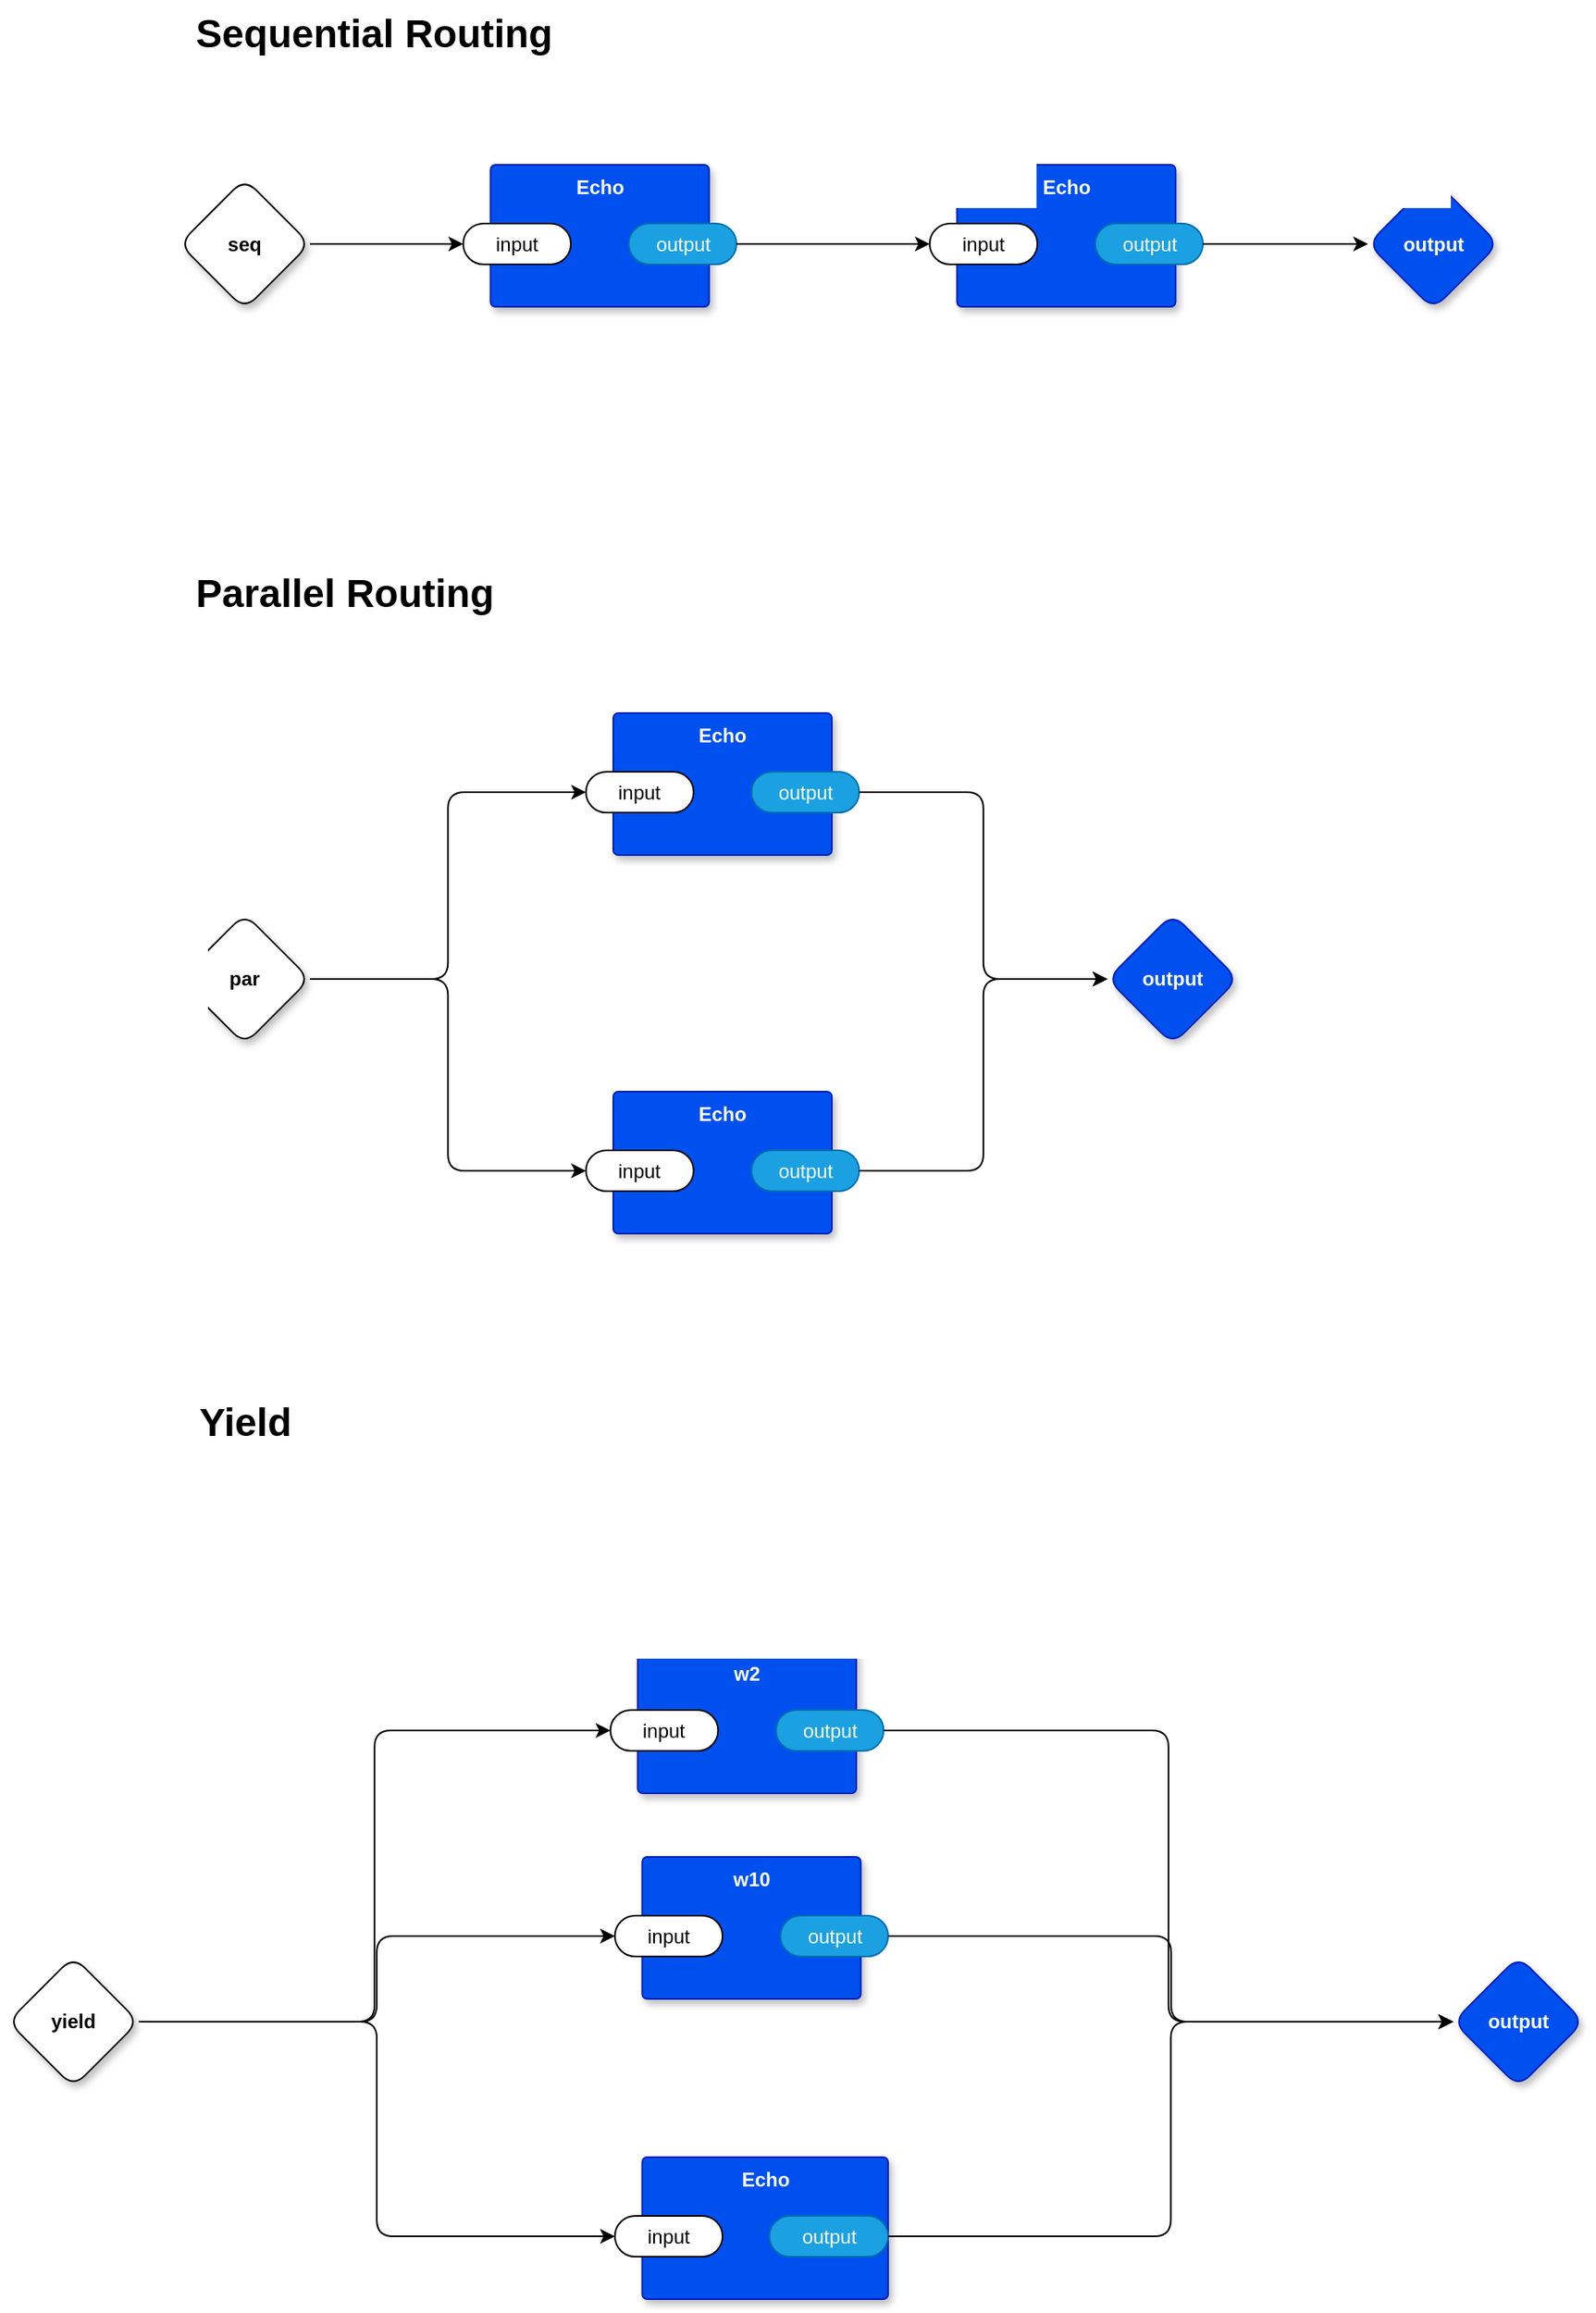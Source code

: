 <mxfile compressed="false" version="14.6.13" type="device" pages="4">
  <diagram id="_YE9P0kvLp4320aIOvvw" name="main">
    <mxGraphModel dx="1414" dy="752" grid="0" gridSize="10" guides="1" tooltips="1" connect="1" arrows="1" fold="1" page="0" pageScale="1" pageWidth="1100" pageHeight="850" math="0" shadow="0">
      <root>
        <mxCell id="0" />
        <mxCell id="1" parent="0" />
        <mxCell id="atA7YJeEPZ3VW8DA5kk3-10" style="edgeStyle=orthogonalEdgeStyle;rounded=1;orthogonalLoop=1;jettySize=auto;html=1;exitX=1;exitY=0.5;exitDx=0;exitDy=0;exitPerimeter=0;entryX=0;entryY=0.5;entryDx=0;entryDy=0;entryPerimeter=0;" parent="1" source="atA7YJeEPZ3VW8DA5kk3-1" target="atA7YJeEPZ3VW8DA5kk3-4" edge="1">
          <mxGeometry relative="1" as="geometry" />
        </mxCell>
        <mxCell id="atA7YJeEPZ3VW8DA5kk3-12" style="edgeStyle=orthogonalEdgeStyle;rounded=1;orthogonalLoop=1;jettySize=auto;html=1;exitX=1;exitY=0.5;exitDx=0;exitDy=0;exitPerimeter=0;entryX=0;entryY=0.5;entryDx=0;entryDy=0;entryPerimeter=0;" parent="1" source="atA7YJeEPZ3VW8DA5kk3-1" target="atA7YJeEPZ3VW8DA5kk3-7" edge="1">
          <mxGeometry relative="1" as="geometry" />
        </mxCell>
        <mxCell id="atA7YJeEPZ3VW8DA5kk3-1" value="par" style="rhombus;whiteSpace=wrap;html=1;rounded=1;fontStyle=1;glass=0;sketch=0;fontSize=12;points=[[0,0.5,0,0,0],[0.5,0,0,0,0],[0.5,1,0,0,0],[1,0.5,0,0,0]];shadow=1;" parent="1" vertex="1">
          <mxGeometry x="-11" y="641" width="80" height="80" as="geometry" />
        </mxCell>
        <mxCell id="atA7YJeEPZ3VW8DA5kk3-2" value="output" style="rhombus;whiteSpace=wrap;html=1;rounded=1;fillColor=#0050ef;fontColor=#ffffff;strokeColor=#001DBC;fontStyle=1;glass=0;sketch=0;fontSize=12;points=[[0,0.5,0,0,0],[0.5,0,0,0,0],[0.5,1,0,0,0],[1,0.5,0,0,0]];shadow=1;" parent="1" vertex="1">
          <mxGeometry x="558" y="641" width="80" height="80" as="geometry" />
        </mxCell>
        <mxCell id="atA7YJeEPZ3VW8DA5kk3-3" value="Echo" style="rounded=1;whiteSpace=wrap;html=1;sketch=0;container=1;recursiveResize=0;verticalAlign=top;arcSize=6;fontStyle=1;autosize=0;points=[];absoluteArcSize=1;shadow=1;strokeColor=#001DBC;fillColor=#0050ef;fontColor=#ffffff;" parent="1" vertex="1">
          <mxGeometry x="255" y="750" width="134" height="87" as="geometry">
            <mxRectangle x="-98" y="-1230" width="99" height="26" as="alternateBounds" />
          </mxGeometry>
        </mxCell>
        <mxCell id="atA7YJeEPZ3VW8DA5kk3-4" value="input" style="rounded=1;whiteSpace=wrap;html=1;sketch=0;points=[[0,0.5,0,0,0],[1,0.5,0,0,0]];arcSize=50;" parent="atA7YJeEPZ3VW8DA5kk3-3" vertex="1">
          <mxGeometry x="-16.75" y="36" width="66" height="25" as="geometry" />
        </mxCell>
        <mxCell id="atA7YJeEPZ3VW8DA5kk3-5" value="output" style="rounded=1;whiteSpace=wrap;html=1;sketch=0;points=[[0,0.5,0,0,0],[1,0.5,0,0,0]];fillColor=#1ba1e2;fontColor=#ffffff;strokeColor=#006EAF;arcSize=50;" parent="atA7YJeEPZ3VW8DA5kk3-3" vertex="1">
          <mxGeometry x="84.75" y="36" width="66" height="25" as="geometry" />
        </mxCell>
        <mxCell id="atA7YJeEPZ3VW8DA5kk3-6" value="Echo" style="rounded=1;whiteSpace=wrap;html=1;sketch=0;container=1;recursiveResize=0;verticalAlign=top;arcSize=6;fontStyle=1;autosize=0;points=[];absoluteArcSize=1;shadow=1;strokeColor=#001DBC;fillColor=#0050ef;fontColor=#ffffff;" parent="1" vertex="1">
          <mxGeometry x="255" y="518" width="134" height="87" as="geometry">
            <mxRectangle x="-98" y="-1230" width="99" height="26" as="alternateBounds" />
          </mxGeometry>
        </mxCell>
        <mxCell id="atA7YJeEPZ3VW8DA5kk3-7" value="input" style="rounded=1;whiteSpace=wrap;html=1;sketch=0;points=[[0,0.5,0,0,0],[1,0.5,0,0,0]];arcSize=50;" parent="atA7YJeEPZ3VW8DA5kk3-6" vertex="1">
          <mxGeometry x="-16.75" y="36" width="66" height="25" as="geometry" />
        </mxCell>
        <mxCell id="atA7YJeEPZ3VW8DA5kk3-8" value="output" style="rounded=1;whiteSpace=wrap;html=1;sketch=0;points=[[0,0.5,0,0,0],[1,0.5,0,0,0]];fillColor=#1ba1e2;fontColor=#ffffff;strokeColor=#006EAF;arcSize=50;" parent="atA7YJeEPZ3VW8DA5kk3-6" vertex="1">
          <mxGeometry x="84.75" y="36" width="66" height="25" as="geometry" />
        </mxCell>
        <mxCell id="atA7YJeEPZ3VW8DA5kk3-11" style="edgeStyle=orthogonalEdgeStyle;rounded=1;orthogonalLoop=1;jettySize=auto;html=1;exitX=1;exitY=0.5;exitDx=0;exitDy=0;exitPerimeter=0;entryX=0;entryY=0.5;entryDx=0;entryDy=0;entryPerimeter=0;" parent="1" source="atA7YJeEPZ3VW8DA5kk3-8" target="atA7YJeEPZ3VW8DA5kk3-2" edge="1">
          <mxGeometry relative="1" as="geometry" />
        </mxCell>
        <mxCell id="atA7YJeEPZ3VW8DA5kk3-13" style="edgeStyle=orthogonalEdgeStyle;rounded=1;orthogonalLoop=1;jettySize=auto;html=1;exitX=1;exitY=0.5;exitDx=0;exitDy=0;exitPerimeter=0;entryX=0;entryY=0.5;entryDx=0;entryDy=0;entryPerimeter=0;" parent="1" source="atA7YJeEPZ3VW8DA5kk3-5" target="atA7YJeEPZ3VW8DA5kk3-2" edge="1">
          <mxGeometry relative="1" as="geometry" />
        </mxCell>
        <mxCell id="atA7YJeEPZ3VW8DA5kk3-15" style="edgeStyle=orthogonalEdgeStyle;rounded=1;orthogonalLoop=1;jettySize=auto;html=1;exitX=1;exitY=0.5;exitDx=0;exitDy=0;exitPerimeter=0;entryX=0;entryY=0.5;entryDx=0;entryDy=0;entryPerimeter=0;" parent="1" source="atA7YJeEPZ3VW8DA5kk3-16" target="atA7YJeEPZ3VW8DA5kk3-22" edge="1">
          <mxGeometry relative="1" as="geometry" />
        </mxCell>
        <mxCell id="atA7YJeEPZ3VW8DA5kk3-16" value="seq" style="rhombus;whiteSpace=wrap;html=1;rounded=1;fontStyle=1;glass=0;sketch=0;fontSize=12;points=[[0,0.5,0,0,0],[0.5,0,0,0,0],[0.5,1,0,0,0],[1,0.5,0,0,0]];shadow=1;" parent="1" vertex="1">
          <mxGeometry x="-11" y="190.5" width="80" height="80" as="geometry" />
        </mxCell>
        <mxCell id="atA7YJeEPZ3VW8DA5kk3-17" value="output" style="rhombus;whiteSpace=wrap;html=1;rounded=1;fillColor=#0050ef;fontColor=#ffffff;strokeColor=#001DBC;fontStyle=1;glass=0;sketch=0;fontSize=12;points=[[0,0.5,0,0,0],[0.5,0,0,0,0],[0.5,1,0,0,0],[1,0.5,0,0,0]];shadow=1;" parent="1" vertex="1">
          <mxGeometry x="717.75" y="190.5" width="80" height="80" as="geometry" />
        </mxCell>
        <mxCell id="atA7YJeEPZ3VW8DA5kk3-18" value="Echo" style="rounded=1;whiteSpace=wrap;html=1;sketch=0;container=1;recursiveResize=0;verticalAlign=top;arcSize=6;fontStyle=1;autosize=0;points=[];absoluteArcSize=1;shadow=1;strokeColor=#001DBC;fillColor=#0050ef;fontColor=#ffffff;" parent="1" vertex="1">
          <mxGeometry x="465.75" y="182" width="134" height="87" as="geometry">
            <mxRectangle x="-98" y="-1230" width="99" height="26" as="alternateBounds" />
          </mxGeometry>
        </mxCell>
        <mxCell id="atA7YJeEPZ3VW8DA5kk3-19" value="input" style="rounded=1;whiteSpace=wrap;html=1;sketch=0;points=[[0,0.5,0,0,0],[1,0.5,0,0,0]];arcSize=50;" parent="atA7YJeEPZ3VW8DA5kk3-18" vertex="1">
          <mxGeometry x="-16.75" y="36" width="66" height="25" as="geometry" />
        </mxCell>
        <mxCell id="atA7YJeEPZ3VW8DA5kk3-20" value="output" style="rounded=1;whiteSpace=wrap;html=1;sketch=0;points=[[0,0.5,0,0,0],[1,0.5,0,0,0]];fillColor=#1ba1e2;fontColor=#ffffff;strokeColor=#006EAF;arcSize=50;" parent="atA7YJeEPZ3VW8DA5kk3-18" vertex="1">
          <mxGeometry x="84.75" y="36" width="66" height="25" as="geometry" />
        </mxCell>
        <mxCell id="atA7YJeEPZ3VW8DA5kk3-21" value="Echo" style="rounded=1;whiteSpace=wrap;html=1;sketch=0;container=1;recursiveResize=0;verticalAlign=top;arcSize=6;fontStyle=1;autosize=0;points=[];absoluteArcSize=1;shadow=1;strokeColor=#001DBC;fillColor=#0050ef;fontColor=#ffffff;" parent="1" vertex="1">
          <mxGeometry x="179.75" y="182" width="134" height="87" as="geometry">
            <mxRectangle x="-98" y="-1230" width="99" height="26" as="alternateBounds" />
          </mxGeometry>
        </mxCell>
        <mxCell id="atA7YJeEPZ3VW8DA5kk3-22" value="input" style="rounded=1;whiteSpace=wrap;html=1;sketch=0;points=[[0,0.5,0,0,0],[1,0.5,0,0,0]];arcSize=50;" parent="atA7YJeEPZ3VW8DA5kk3-21" vertex="1">
          <mxGeometry x="-16.75" y="36" width="66" height="25" as="geometry" />
        </mxCell>
        <mxCell id="atA7YJeEPZ3VW8DA5kk3-23" value="output" style="rounded=1;whiteSpace=wrap;html=1;sketch=0;points=[[0,0.5,0,0,0],[1,0.5,0,0,0]];fillColor=#1ba1e2;fontColor=#ffffff;strokeColor=#006EAF;arcSize=50;" parent="atA7YJeEPZ3VW8DA5kk3-21" vertex="1">
          <mxGeometry x="84.75" y="36" width="66" height="25" as="geometry" />
        </mxCell>
        <mxCell id="atA7YJeEPZ3VW8DA5kk3-25" style="edgeStyle=orthogonalEdgeStyle;rounded=1;orthogonalLoop=1;jettySize=auto;html=1;exitX=1;exitY=0.5;exitDx=0;exitDy=0;exitPerimeter=0;entryX=0;entryY=0.5;entryDx=0;entryDy=0;entryPerimeter=0;" parent="1" source="atA7YJeEPZ3VW8DA5kk3-20" target="atA7YJeEPZ3VW8DA5kk3-17" edge="1">
          <mxGeometry relative="1" as="geometry" />
        </mxCell>
        <mxCell id="atA7YJeEPZ3VW8DA5kk3-26" style="edgeStyle=orthogonalEdgeStyle;rounded=1;orthogonalLoop=1;jettySize=auto;html=1;exitX=1;exitY=0.5;exitDx=0;exitDy=0;exitPerimeter=0;entryX=0;entryY=0.5;entryDx=0;entryDy=0;entryPerimeter=0;" parent="1" source="atA7YJeEPZ3VW8DA5kk3-23" target="atA7YJeEPZ3VW8DA5kk3-19" edge="1">
          <mxGeometry relative="1" as="geometry" />
        </mxCell>
        <mxCell id="atA7YJeEPZ3VW8DA5kk3-27" value="&lt;b&gt;&lt;font style=&quot;font-size: 24px;&quot;&gt;Sequential Routing&lt;/font&gt;&lt;/b&gt;" style="text;html=1;align=center;verticalAlign=middle;resizable=0;points=[];autosize=1;strokeColor=none;fillColor=none;" parent="1" vertex="1">
          <mxGeometry x="-11" y="81" width="237" height="41" as="geometry" />
        </mxCell>
        <mxCell id="atA7YJeEPZ3VW8DA5kk3-28" value="&lt;b&gt;&lt;font style=&quot;font-size: 24px;&quot;&gt;Parallel Routing&lt;/font&gt;&lt;/b&gt;" style="text;html=1;align=center;verticalAlign=middle;resizable=0;points=[];autosize=1;strokeColor=none;fillColor=none;" parent="1" vertex="1">
          <mxGeometry x="-11" y="424" width="201" height="41" as="geometry" />
        </mxCell>
        <mxCell id="AE-n1ilok_k8O4ClZvPr-15" style="edgeStyle=orthogonalEdgeStyle;rounded=1;orthogonalLoop=1;jettySize=auto;html=1;exitX=1;exitY=0.5;exitDx=0;exitDy=0;exitPerimeter=0;entryX=0;entryY=0.5;entryDx=0;entryDy=0;entryPerimeter=0;" parent="1" source="AE-n1ilok_k8O4ClZvPr-1" target="AE-n1ilok_k8O4ClZvPr-10" edge="1">
          <mxGeometry relative="1" as="geometry" />
        </mxCell>
        <mxCell id="BSpfUfE6eG1h2HrWPuyo-1" style="edgeStyle=orthogonalEdgeStyle;rounded=1;orthogonalLoop=1;jettySize=auto;html=1;entryX=0;entryY=0.5;entryDx=0;entryDy=0;entryPerimeter=0;" edge="1" parent="1" source="AE-n1ilok_k8O4ClZvPr-1" target="ctJn-sWAY_wN_qGrtS14-8">
          <mxGeometry relative="1" as="geometry" />
        </mxCell>
        <mxCell id="RYd4go5rTmGenGEkLwxd-4" style="edgeStyle=orthogonalEdgeStyle;rounded=1;orthogonalLoop=1;jettySize=auto;html=1;entryX=0;entryY=0.5;entryDx=0;entryDy=0;entryPerimeter=0;" edge="1" parent="1" source="AE-n1ilok_k8O4ClZvPr-1" target="RYd4go5rTmGenGEkLwxd-2">
          <mxGeometry relative="1" as="geometry" />
        </mxCell>
        <mxCell id="AE-n1ilok_k8O4ClZvPr-1" value="yield" style="rhombus;whiteSpace=wrap;html=1;rounded=1;fontStyle=1;glass=0;sketch=0;fontSize=12;points=[[0,0.5,0,0,0],[0.5,0,0,0,0],[0.5,1,0,0,0],[1,0.5,0,0,0]];shadow=1;" parent="1" vertex="1">
          <mxGeometry x="-116" y="1280" width="80" height="80" as="geometry" />
        </mxCell>
        <mxCell id="AE-n1ilok_k8O4ClZvPr-2" value="output" style="rhombus;whiteSpace=wrap;html=1;rounded=1;fillColor=#0050ef;fontColor=#ffffff;strokeColor=#001DBC;fontStyle=1;glass=0;sketch=0;fontSize=12;points=[[0,0.5,0,0,0],[0.5,0,0,0,0],[0.5,1,0,0,0],[1,0.5,0,0,0]];shadow=1;" parent="1" vertex="1">
          <mxGeometry x="770" y="1280" width="80" height="80" as="geometry" />
        </mxCell>
        <mxCell id="AE-n1ilok_k8O4ClZvPr-9" value="Echo" style="rounded=1;whiteSpace=wrap;html=1;sketch=0;container=1;recursiveResize=0;verticalAlign=top;arcSize=6;fontStyle=1;autosize=0;points=[];absoluteArcSize=1;shadow=1;strokeColor=#001DBC;fillColor=#0050ef;fontColor=#ffffff;" parent="1" vertex="1">
          <mxGeometry x="272.75" y="1403" width="150.75" height="87" as="geometry">
            <mxRectangle x="-98" y="-1230" width="99" height="26" as="alternateBounds" />
          </mxGeometry>
        </mxCell>
        <mxCell id="AE-n1ilok_k8O4ClZvPr-10" value="input" style="rounded=1;whiteSpace=wrap;html=1;sketch=0;points=[[0,0.5,0,0,0],[1,0.5,0,0,0]];arcSize=50;" parent="AE-n1ilok_k8O4ClZvPr-9" vertex="1">
          <mxGeometry x="-16.75" y="36" width="66" height="25" as="geometry" />
        </mxCell>
        <mxCell id="AE-n1ilok_k8O4ClZvPr-11" value="output" style="rounded=1;whiteSpace=wrap;html=1;sketch=0;points=[[0,0.5,0,0,0],[1,0.5,0,0,0]];fillColor=#1ba1e2;fontColor=#ffffff;strokeColor=#006EAF;arcSize=50;" parent="AE-n1ilok_k8O4ClZvPr-9" vertex="1">
          <mxGeometry x="78" y="36" width="72.75" height="25" as="geometry" />
        </mxCell>
        <mxCell id="AE-n1ilok_k8O4ClZvPr-16" style="edgeStyle=orthogonalEdgeStyle;rounded=1;orthogonalLoop=1;jettySize=auto;html=1;exitX=1;exitY=0.5;exitDx=0;exitDy=0;exitPerimeter=0;entryX=0;entryY=0.5;entryDx=0;entryDy=0;entryPerimeter=0;" parent="1" source="AE-n1ilok_k8O4ClZvPr-11" target="AE-n1ilok_k8O4ClZvPr-2" edge="1">
          <mxGeometry relative="1" as="geometry" />
        </mxCell>
        <mxCell id="AE-n1ilok_k8O4ClZvPr-17" value="&lt;b&gt;&lt;font style=&quot;font-size: 24px;&quot;&gt;Yield&lt;/font&gt;&lt;/b&gt;" style="text;html=1;align=center;verticalAlign=middle;resizable=0;points=[];autosize=1;strokeColor=none;fillColor=none;" parent="1" vertex="1">
          <mxGeometry x="-8" y="932" width="74" height="41" as="geometry" />
        </mxCell>
        <mxCell id="ctJn-sWAY_wN_qGrtS14-7" value="w10" style="rounded=1;whiteSpace=wrap;html=1;sketch=0;container=1;recursiveResize=0;verticalAlign=top;arcSize=6;fontStyle=1;autosize=0;points=[];absoluteArcSize=1;shadow=1;strokeColor=#001DBC;fillColor=#0050ef;fontColor=#ffffff;" vertex="1" parent="1">
          <mxGeometry x="272.75" y="1219" width="134" height="87" as="geometry">
            <mxRectangle x="-98" y="-1230" width="99" height="26" as="alternateBounds" />
          </mxGeometry>
        </mxCell>
        <mxCell id="ctJn-sWAY_wN_qGrtS14-8" value="input" style="rounded=1;whiteSpace=wrap;html=1;sketch=0;points=[[0,0.5,0,0,0],[1,0.5,0,0,0]];arcSize=50;" vertex="1" parent="ctJn-sWAY_wN_qGrtS14-7">
          <mxGeometry x="-16.75" y="36" width="66" height="25" as="geometry" />
        </mxCell>
        <mxCell id="ctJn-sWAY_wN_qGrtS14-9" value="output" style="rounded=1;whiteSpace=wrap;html=1;sketch=0;points=[[0,0.5,0,0,0],[1,0.5,0,0,0]];fillColor=#1ba1e2;fontColor=#ffffff;strokeColor=#006EAF;arcSize=50;" vertex="1" parent="ctJn-sWAY_wN_qGrtS14-7">
          <mxGeometry x="84.75" y="36" width="66" height="25" as="geometry" />
        </mxCell>
        <mxCell id="ctJn-sWAY_wN_qGrtS14-12" style="edgeStyle=orthogonalEdgeStyle;rounded=1;orthogonalLoop=1;jettySize=auto;html=1;exitX=1;exitY=0.5;exitDx=0;exitDy=0;exitPerimeter=0;" edge="1" parent="1" source="ctJn-sWAY_wN_qGrtS14-9" target="AE-n1ilok_k8O4ClZvPr-2">
          <mxGeometry relative="1" as="geometry">
            <Array as="points">
              <mxPoint x="597" y="1267" />
              <mxPoint x="597" y="1320" />
            </Array>
          </mxGeometry>
        </mxCell>
        <mxCell id="RYd4go5rTmGenGEkLwxd-1" value="w2" style="rounded=1;whiteSpace=wrap;html=1;sketch=0;container=1;recursiveResize=0;verticalAlign=top;arcSize=6;fontStyle=1;autosize=0;points=[];absoluteArcSize=1;shadow=1;strokeColor=#001DBC;fillColor=#0050ef;fontColor=#ffffff;" vertex="1" parent="1">
          <mxGeometry x="270" y="1093" width="134" height="87" as="geometry">
            <mxRectangle x="-98" y="-1230" width="99" height="26" as="alternateBounds" />
          </mxGeometry>
        </mxCell>
        <mxCell id="RYd4go5rTmGenGEkLwxd-2" value="input" style="rounded=1;whiteSpace=wrap;html=1;sketch=0;points=[[0,0.5,0,0,0],[1,0.5,0,0,0]];arcSize=50;" vertex="1" parent="RYd4go5rTmGenGEkLwxd-1">
          <mxGeometry x="-16.75" y="36" width="66" height="25" as="geometry" />
        </mxCell>
        <mxCell id="RYd4go5rTmGenGEkLwxd-3" value="output" style="rounded=1;whiteSpace=wrap;html=1;sketch=0;points=[[0,0.5,0,0,0],[1,0.5,0,0,0]];fillColor=#1ba1e2;fontColor=#ffffff;strokeColor=#006EAF;arcSize=50;" vertex="1" parent="RYd4go5rTmGenGEkLwxd-1">
          <mxGeometry x="84.75" y="36" width="66" height="25" as="geometry" />
        </mxCell>
        <mxCell id="RYd4go5rTmGenGEkLwxd-5" style="edgeStyle=orthogonalEdgeStyle;rounded=1;orthogonalLoop=1;jettySize=auto;html=1;exitX=1;exitY=0.5;exitDx=0;exitDy=0;exitPerimeter=0;entryX=0;entryY=0.5;entryDx=0;entryDy=0;entryPerimeter=0;" edge="1" parent="1" source="RYd4go5rTmGenGEkLwxd-3" target="AE-n1ilok_k8O4ClZvPr-2">
          <mxGeometry relative="1" as="geometry" />
        </mxCell>
      </root>
    </mxGraphModel>
  </diagram>
  <diagram name="Copy of main" id="LWrGVHeYT48rIFhdsjOI">
    <mxGraphModel dx="1414" dy="752" grid="0" gridSize="10" guides="1" tooltips="1" connect="1" arrows="1" fold="1" page="0" pageScale="1" pageWidth="1100" pageHeight="850" math="0" shadow="0">
      <root>
        <mxCell id="rVZFyhRtOVw2Bj8FYGxG-0" />
        <mxCell id="rVZFyhRtOVw2Bj8FYGxG-1" parent="rVZFyhRtOVw2Bj8FYGxG-0" />
        <mxCell id="rVZFyhRtOVw2Bj8FYGxG-2" style="edgeStyle=orthogonalEdgeStyle;rounded=1;orthogonalLoop=1;jettySize=auto;html=1;exitX=1;exitY=0.5;exitDx=0;exitDy=0;exitPerimeter=0;entryX=0;entryY=0.5;entryDx=0;entryDy=0;entryPerimeter=0;" edge="1" parent="rVZFyhRtOVw2Bj8FYGxG-1" source="rVZFyhRtOVw2Bj8FYGxG-4" target="rVZFyhRtOVw2Bj8FYGxG-7">
          <mxGeometry relative="1" as="geometry" />
        </mxCell>
        <mxCell id="rVZFyhRtOVw2Bj8FYGxG-3" style="edgeStyle=orthogonalEdgeStyle;rounded=1;orthogonalLoop=1;jettySize=auto;html=1;exitX=1;exitY=0.5;exitDx=0;exitDy=0;exitPerimeter=0;entryX=0;entryY=0.5;entryDx=0;entryDy=0;entryPerimeter=0;" edge="1" parent="rVZFyhRtOVw2Bj8FYGxG-1" source="rVZFyhRtOVw2Bj8FYGxG-4" target="rVZFyhRtOVw2Bj8FYGxG-10">
          <mxGeometry relative="1" as="geometry" />
        </mxCell>
        <mxCell id="rVZFyhRtOVw2Bj8FYGxG-4" value="par" style="rhombus;whiteSpace=wrap;html=1;rounded=1;fontStyle=1;glass=0;sketch=0;fontSize=12;points=[[0,0.5,0,0,0],[0.5,0,0,0,0],[0.5,1,0,0,0],[1,0.5,0,0,0]];shadow=1;" vertex="1" parent="rVZFyhRtOVw2Bj8FYGxG-1">
          <mxGeometry x="-11" y="641" width="80" height="80" as="geometry" />
        </mxCell>
        <mxCell id="rVZFyhRtOVw2Bj8FYGxG-5" value="output" style="rhombus;whiteSpace=wrap;html=1;rounded=1;fillColor=#0050ef;fontColor=#ffffff;strokeColor=#001DBC;fontStyle=1;glass=0;sketch=0;fontSize=12;points=[[0,0.5,0,0,0],[0.5,0,0,0,0],[0.5,1,0,0,0],[1,0.5,0,0,0]];shadow=1;" vertex="1" parent="rVZFyhRtOVw2Bj8FYGxG-1">
          <mxGeometry x="558" y="641" width="80" height="80" as="geometry" />
        </mxCell>
        <mxCell id="rVZFyhRtOVw2Bj8FYGxG-6" value="Echo" style="rounded=1;whiteSpace=wrap;html=1;sketch=0;container=1;recursiveResize=0;verticalAlign=top;arcSize=6;fontStyle=1;autosize=0;points=[];absoluteArcSize=1;shadow=1;strokeColor=#001DBC;fillColor=#0050ef;fontColor=#ffffff;" vertex="1" parent="rVZFyhRtOVw2Bj8FYGxG-1">
          <mxGeometry x="255" y="750" width="134" height="87" as="geometry">
            <mxRectangle x="-98" y="-1230" width="99" height="26" as="alternateBounds" />
          </mxGeometry>
        </mxCell>
        <mxCell id="rVZFyhRtOVw2Bj8FYGxG-7" value="input" style="rounded=1;whiteSpace=wrap;html=1;sketch=0;points=[[0,0.5,0,0,0],[1,0.5,0,0,0]];arcSize=50;" vertex="1" parent="rVZFyhRtOVw2Bj8FYGxG-6">
          <mxGeometry x="-16.75" y="36" width="66" height="25" as="geometry" />
        </mxCell>
        <mxCell id="rVZFyhRtOVw2Bj8FYGxG-8" value="output" style="rounded=1;whiteSpace=wrap;html=1;sketch=0;points=[[0,0.5,0,0,0],[1,0.5,0,0,0]];fillColor=#1ba1e2;fontColor=#ffffff;strokeColor=#006EAF;arcSize=50;" vertex="1" parent="rVZFyhRtOVw2Bj8FYGxG-6">
          <mxGeometry x="84.75" y="36" width="66" height="25" as="geometry" />
        </mxCell>
        <mxCell id="rVZFyhRtOVw2Bj8FYGxG-9" value="Echo" style="rounded=1;whiteSpace=wrap;html=1;sketch=0;container=1;recursiveResize=0;verticalAlign=top;arcSize=6;fontStyle=1;autosize=0;points=[];absoluteArcSize=1;shadow=1;strokeColor=#001DBC;fillColor=#0050ef;fontColor=#ffffff;" vertex="1" parent="rVZFyhRtOVw2Bj8FYGxG-1">
          <mxGeometry x="255" y="518" width="134" height="87" as="geometry">
            <mxRectangle x="-98" y="-1230" width="99" height="26" as="alternateBounds" />
          </mxGeometry>
        </mxCell>
        <mxCell id="rVZFyhRtOVw2Bj8FYGxG-10" value="input" style="rounded=1;whiteSpace=wrap;html=1;sketch=0;points=[[0,0.5,0,0,0],[1,0.5,0,0,0]];arcSize=50;" vertex="1" parent="rVZFyhRtOVw2Bj8FYGxG-9">
          <mxGeometry x="-16.75" y="36" width="66" height="25" as="geometry" />
        </mxCell>
        <mxCell id="rVZFyhRtOVw2Bj8FYGxG-11" value="output" style="rounded=1;whiteSpace=wrap;html=1;sketch=0;points=[[0,0.5,0,0,0],[1,0.5,0,0,0]];fillColor=#1ba1e2;fontColor=#ffffff;strokeColor=#006EAF;arcSize=50;" vertex="1" parent="rVZFyhRtOVw2Bj8FYGxG-9">
          <mxGeometry x="84.75" y="36" width="66" height="25" as="geometry" />
        </mxCell>
        <mxCell id="rVZFyhRtOVw2Bj8FYGxG-12" style="edgeStyle=orthogonalEdgeStyle;rounded=1;orthogonalLoop=1;jettySize=auto;html=1;exitX=1;exitY=0.5;exitDx=0;exitDy=0;exitPerimeter=0;entryX=0;entryY=0.5;entryDx=0;entryDy=0;entryPerimeter=0;" edge="1" parent="rVZFyhRtOVw2Bj8FYGxG-1" source="rVZFyhRtOVw2Bj8FYGxG-11" target="rVZFyhRtOVw2Bj8FYGxG-5">
          <mxGeometry relative="1" as="geometry" />
        </mxCell>
        <mxCell id="rVZFyhRtOVw2Bj8FYGxG-13" style="edgeStyle=orthogonalEdgeStyle;rounded=1;orthogonalLoop=1;jettySize=auto;html=1;exitX=1;exitY=0.5;exitDx=0;exitDy=0;exitPerimeter=0;entryX=0;entryY=0.5;entryDx=0;entryDy=0;entryPerimeter=0;" edge="1" parent="rVZFyhRtOVw2Bj8FYGxG-1" source="rVZFyhRtOVw2Bj8FYGxG-8" target="rVZFyhRtOVw2Bj8FYGxG-5">
          <mxGeometry relative="1" as="geometry" />
        </mxCell>
        <mxCell id="rVZFyhRtOVw2Bj8FYGxG-14" style="edgeStyle=orthogonalEdgeStyle;rounded=1;orthogonalLoop=1;jettySize=auto;html=1;exitX=1;exitY=0.5;exitDx=0;exitDy=0;exitPerimeter=0;entryX=0;entryY=0.5;entryDx=0;entryDy=0;entryPerimeter=0;" edge="1" parent="rVZFyhRtOVw2Bj8FYGxG-1" source="rVZFyhRtOVw2Bj8FYGxG-15" target="rVZFyhRtOVw2Bj8FYGxG-21">
          <mxGeometry relative="1" as="geometry" />
        </mxCell>
        <mxCell id="rVZFyhRtOVw2Bj8FYGxG-15" value="seq" style="rhombus;whiteSpace=wrap;html=1;rounded=1;fontStyle=1;glass=0;sketch=0;fontSize=12;points=[[0,0.5,0,0,0],[0.5,0,0,0,0],[0.5,1,0,0,0],[1,0.5,0,0,0]];shadow=1;" vertex="1" parent="rVZFyhRtOVw2Bj8FYGxG-1">
          <mxGeometry x="-11" y="190.5" width="80" height="80" as="geometry" />
        </mxCell>
        <mxCell id="rVZFyhRtOVw2Bj8FYGxG-16" value="output" style="rhombus;whiteSpace=wrap;html=1;rounded=1;fillColor=#0050ef;fontColor=#ffffff;strokeColor=#001DBC;fontStyle=1;glass=0;sketch=0;fontSize=12;points=[[0,0.5,0,0,0],[0.5,0,0,0,0],[0.5,1,0,0,0],[1,0.5,0,0,0]];shadow=1;" vertex="1" parent="rVZFyhRtOVw2Bj8FYGxG-1">
          <mxGeometry x="717.75" y="190.5" width="80" height="80" as="geometry" />
        </mxCell>
        <mxCell id="rVZFyhRtOVw2Bj8FYGxG-17" value="Echo" style="rounded=1;whiteSpace=wrap;html=1;sketch=0;container=1;recursiveResize=0;verticalAlign=top;arcSize=6;fontStyle=1;autosize=0;points=[];absoluteArcSize=1;shadow=1;strokeColor=#001DBC;fillColor=#0050ef;fontColor=#ffffff;" vertex="1" parent="rVZFyhRtOVw2Bj8FYGxG-1">
          <mxGeometry x="465.75" y="182" width="134" height="87" as="geometry">
            <mxRectangle x="-98" y="-1230" width="99" height="26" as="alternateBounds" />
          </mxGeometry>
        </mxCell>
        <mxCell id="rVZFyhRtOVw2Bj8FYGxG-18" value="input" style="rounded=1;whiteSpace=wrap;html=1;sketch=0;points=[[0,0.5,0,0,0],[1,0.5,0,0,0]];arcSize=50;" vertex="1" parent="rVZFyhRtOVw2Bj8FYGxG-17">
          <mxGeometry x="-16.75" y="36" width="66" height="25" as="geometry" />
        </mxCell>
        <mxCell id="rVZFyhRtOVw2Bj8FYGxG-19" value="output" style="rounded=1;whiteSpace=wrap;html=1;sketch=0;points=[[0,0.5,0,0,0],[1,0.5,0,0,0]];fillColor=#1ba1e2;fontColor=#ffffff;strokeColor=#006EAF;arcSize=50;" vertex="1" parent="rVZFyhRtOVw2Bj8FYGxG-17">
          <mxGeometry x="84.75" y="36" width="66" height="25" as="geometry" />
        </mxCell>
        <mxCell id="rVZFyhRtOVw2Bj8FYGxG-20" value="Echo" style="rounded=1;whiteSpace=wrap;html=1;sketch=0;container=1;recursiveResize=0;verticalAlign=top;arcSize=6;fontStyle=1;autosize=0;points=[];absoluteArcSize=1;shadow=1;strokeColor=#001DBC;fillColor=#0050ef;fontColor=#ffffff;" vertex="1" parent="rVZFyhRtOVw2Bj8FYGxG-1">
          <mxGeometry x="179.75" y="182" width="134" height="87" as="geometry">
            <mxRectangle x="-98" y="-1230" width="99" height="26" as="alternateBounds" />
          </mxGeometry>
        </mxCell>
        <mxCell id="rVZFyhRtOVw2Bj8FYGxG-21" value="input" style="rounded=1;whiteSpace=wrap;html=1;sketch=0;points=[[0,0.5,0,0,0],[1,0.5,0,0,0]];arcSize=50;" vertex="1" parent="rVZFyhRtOVw2Bj8FYGxG-20">
          <mxGeometry x="-16.75" y="36" width="66" height="25" as="geometry" />
        </mxCell>
        <mxCell id="rVZFyhRtOVw2Bj8FYGxG-22" value="output" style="rounded=1;whiteSpace=wrap;html=1;sketch=0;points=[[0,0.5,0,0,0],[1,0.5,0,0,0]];fillColor=#1ba1e2;fontColor=#ffffff;strokeColor=#006EAF;arcSize=50;" vertex="1" parent="rVZFyhRtOVw2Bj8FYGxG-20">
          <mxGeometry x="84.75" y="36" width="66" height="25" as="geometry" />
        </mxCell>
        <mxCell id="rVZFyhRtOVw2Bj8FYGxG-23" style="edgeStyle=orthogonalEdgeStyle;rounded=1;orthogonalLoop=1;jettySize=auto;html=1;exitX=1;exitY=0.5;exitDx=0;exitDy=0;exitPerimeter=0;entryX=0;entryY=0.5;entryDx=0;entryDy=0;entryPerimeter=0;" edge="1" parent="rVZFyhRtOVw2Bj8FYGxG-1" source="rVZFyhRtOVw2Bj8FYGxG-19" target="rVZFyhRtOVw2Bj8FYGxG-16">
          <mxGeometry relative="1" as="geometry" />
        </mxCell>
        <mxCell id="rVZFyhRtOVw2Bj8FYGxG-24" style="edgeStyle=orthogonalEdgeStyle;rounded=1;orthogonalLoop=1;jettySize=auto;html=1;exitX=1;exitY=0.5;exitDx=0;exitDy=0;exitPerimeter=0;entryX=0;entryY=0.5;entryDx=0;entryDy=0;entryPerimeter=0;" edge="1" parent="rVZFyhRtOVw2Bj8FYGxG-1" source="rVZFyhRtOVw2Bj8FYGxG-22" target="rVZFyhRtOVw2Bj8FYGxG-18">
          <mxGeometry relative="1" as="geometry" />
        </mxCell>
        <mxCell id="rVZFyhRtOVw2Bj8FYGxG-25" value="&lt;b&gt;&lt;font style=&quot;font-size: 24px;&quot;&gt;Sequential Routing&lt;/font&gt;&lt;/b&gt;" style="text;html=1;align=center;verticalAlign=middle;resizable=0;points=[];autosize=1;strokeColor=none;fillColor=none;" vertex="1" parent="rVZFyhRtOVw2Bj8FYGxG-1">
          <mxGeometry x="-11" y="81" width="237" height="41" as="geometry" />
        </mxCell>
        <mxCell id="rVZFyhRtOVw2Bj8FYGxG-26" value="&lt;b&gt;&lt;font style=&quot;font-size: 24px;&quot;&gt;Parallel Routing&lt;/font&gt;&lt;/b&gt;" style="text;html=1;align=center;verticalAlign=middle;resizable=0;points=[];autosize=1;strokeColor=none;fillColor=none;" vertex="1" parent="rVZFyhRtOVw2Bj8FYGxG-1">
          <mxGeometry x="-11" y="424" width="201" height="41" as="geometry" />
        </mxCell>
        <mxCell id="rVZFyhRtOVw2Bj8FYGxG-27" style="edgeStyle=orthogonalEdgeStyle;rounded=1;orthogonalLoop=1;jettySize=auto;html=1;exitX=1;exitY=0.5;exitDx=0;exitDy=0;exitPerimeter=0;entryX=0;entryY=0.5;entryDx=0;entryDy=0;entryPerimeter=0;" edge="1" parent="rVZFyhRtOVw2Bj8FYGxG-1" source="rVZFyhRtOVw2Bj8FYGxG-30" target="rVZFyhRtOVw2Bj8FYGxG-33">
          <mxGeometry relative="1" as="geometry" />
        </mxCell>
        <mxCell id="rVZFyhRtOVw2Bj8FYGxG-28" style="edgeStyle=orthogonalEdgeStyle;rounded=1;orthogonalLoop=1;jettySize=auto;html=1;exitX=1;exitY=0.5;exitDx=0;exitDy=0;exitPerimeter=0;entryX=0;entryY=0.5;entryDx=0;entryDy=0;entryPerimeter=0;" edge="1" parent="rVZFyhRtOVw2Bj8FYGxG-1" source="rVZFyhRtOVw2Bj8FYGxG-30" target="rVZFyhRtOVw2Bj8FYGxG-42">
          <mxGeometry relative="1" as="geometry" />
        </mxCell>
        <mxCell id="rVZFyhRtOVw2Bj8FYGxG-29" style="edgeStyle=orthogonalEdgeStyle;rounded=1;orthogonalLoop=1;jettySize=auto;html=1;exitX=1;exitY=0.5;exitDx=0;exitDy=0;exitPerimeter=0;" edge="1" parent="rVZFyhRtOVw2Bj8FYGxG-1" source="rVZFyhRtOVw2Bj8FYGxG-30" target="rVZFyhRtOVw2Bj8FYGxG-49">
          <mxGeometry relative="1" as="geometry" />
        </mxCell>
        <mxCell id="rVZFyhRtOVw2Bj8FYGxG-30" value="yield" style="rhombus;whiteSpace=wrap;html=1;rounded=1;fontStyle=1;glass=0;sketch=0;fontSize=12;points=[[0,0.5,0,0,0],[0.5,0,0,0,0],[0.5,1,0,0,0],[1,0.5,0,0,0]];shadow=1;" vertex="1" parent="rVZFyhRtOVw2Bj8FYGxG-1">
          <mxGeometry x="-101" y="1181" width="80" height="80" as="geometry" />
        </mxCell>
        <mxCell id="rVZFyhRtOVw2Bj8FYGxG-31" value="output" style="rhombus;whiteSpace=wrap;html=1;rounded=1;fillColor=#0050ef;fontColor=#ffffff;strokeColor=#001DBC;fontStyle=1;glass=0;sketch=0;fontSize=12;points=[[0,0.5,0,0,0],[0.5,0,0,0,0],[0.5,1,0,0,0],[1,0.5,0,0,0]];shadow=1;" vertex="1" parent="rVZFyhRtOVw2Bj8FYGxG-1">
          <mxGeometry x="785" y="1181" width="80" height="80" as="geometry" />
        </mxCell>
        <mxCell id="rVZFyhRtOVw2Bj8FYGxG-32" value="Sleep10" style="rounded=1;whiteSpace=wrap;html=1;sketch=0;container=1;recursiveResize=0;verticalAlign=top;arcSize=6;fontStyle=1;autosize=0;points=[];absoluteArcSize=1;shadow=1;strokeColor=#001DBC;fillColor=#0050ef;fontColor=#ffffff;" vertex="1" parent="rVZFyhRtOVw2Bj8FYGxG-1">
          <mxGeometry x="194.88" y="952" width="147.62" height="150" as="geometry">
            <mxRectangle x="-98" y="-1230" width="99" height="26" as="alternateBounds" />
          </mxGeometry>
        </mxCell>
        <mxCell id="rVZFyhRtOVw2Bj8FYGxG-33" value="wait" style="rounded=1;whiteSpace=wrap;html=1;sketch=0;points=[[0,0.5,0,0,0],[1,0.5,0,0,0]];arcSize=50;" vertex="1" parent="rVZFyhRtOVw2Bj8FYGxG-32">
          <mxGeometry x="-14.88" y="99" width="66" height="25" as="geometry" />
        </mxCell>
        <mxCell id="rVZFyhRtOVw2Bj8FYGxG-34" value="output" style="rounded=1;whiteSpace=wrap;html=1;sketch=0;points=[[0,0.5,0,0,0],[1,0.5,0,0,0]];fillColor=#1ba1e2;fontColor=#ffffff;strokeColor=#006EAF;arcSize=50;" vertex="1" parent="rVZFyhRtOVw2Bj8FYGxG-32">
          <mxGeometry x="86.62" y="99" width="66" height="25" as="geometry" />
        </mxCell>
        <mxCell id="rVZFyhRtOVw2Bj8FYGxG-35" value="retry" style="rounded=1;whiteSpace=wrap;html=1;sketch=0;points=[[0,0.5,0,0,0],[1,0.5,0,0,0]];arcSize=50;" vertex="1" parent="rVZFyhRtOVw2Bj8FYGxG-32">
          <mxGeometry x="-19.88" y="43" width="66" height="25" as="geometry" />
        </mxCell>
        <mxCell id="rVZFyhRtOVw2Bj8FYGxG-36" style="edgeStyle=orthogonalEdgeStyle;rounded=1;orthogonalLoop=1;jettySize=auto;html=1;entryX=0;entryY=0.5;entryDx=0;entryDy=0;entryPerimeter=0;" edge="1" parent="rVZFyhRtOVw2Bj8FYGxG-32" source="rVZFyhRtOVw2Bj8FYGxG-37" target="rVZFyhRtOVw2Bj8FYGxG-35">
          <mxGeometry relative="1" as="geometry">
            <Array as="points">
              <mxPoint x="174" y="56" />
              <mxPoint x="174" y="-40" />
              <mxPoint x="-40" y="-40" />
              <mxPoint x="-40" y="56" />
            </Array>
          </mxGeometry>
        </mxCell>
        <mxCell id="rVZFyhRtOVw2Bj8FYGxG-37" value="sleep" style="rounded=1;whiteSpace=wrap;html=1;sketch=0;points=[[0,0.5,0,0,0],[1,0.5,0,0,0]];fillColor=#1ba1e2;fontColor=#ffffff;strokeColor=#006EAF;arcSize=50;" vertex="1" parent="rVZFyhRtOVw2Bj8FYGxG-32">
          <mxGeometry x="92.12" y="43" width="66" height="25" as="geometry" />
        </mxCell>
        <mxCell id="rVZFyhRtOVw2Bj8FYGxG-38" value="Echo" style="rounded=1;whiteSpace=wrap;html=1;sketch=0;container=1;recursiveResize=0;verticalAlign=top;arcSize=6;fontStyle=1;autosize=0;points=[];absoluteArcSize=1;shadow=1;strokeColor=#001DBC;fillColor=#0050ef;fontColor=#ffffff;" vertex="1" parent="rVZFyhRtOVw2Bj8FYGxG-1">
          <mxGeometry x="417.13" y="1015" width="134" height="87" as="geometry">
            <mxRectangle x="-98" y="-1230" width="99" height="26" as="alternateBounds" />
          </mxGeometry>
        </mxCell>
        <mxCell id="rVZFyhRtOVw2Bj8FYGxG-39" value="input" style="rounded=1;whiteSpace=wrap;html=1;sketch=0;points=[[0,0.5,0,0,0],[1,0.5,0,0,0]];arcSize=50;" vertex="1" parent="rVZFyhRtOVw2Bj8FYGxG-38">
          <mxGeometry x="-16.75" y="36" width="66" height="25" as="geometry" />
        </mxCell>
        <mxCell id="rVZFyhRtOVw2Bj8FYGxG-40" value="output" style="rounded=1;whiteSpace=wrap;html=1;sketch=0;points=[[0,0.5,0,0,0],[1,0.5,0,0,0]];fillColor=#1ba1e2;fontColor=#ffffff;strokeColor=#006EAF;arcSize=50;" vertex="1" parent="rVZFyhRtOVw2Bj8FYGxG-38">
          <mxGeometry x="84.75" y="36" width="66" height="25" as="geometry" />
        </mxCell>
        <mxCell id="rVZFyhRtOVw2Bj8FYGxG-41" value="Echo" style="rounded=1;whiteSpace=wrap;html=1;sketch=0;container=1;recursiveResize=0;verticalAlign=top;arcSize=6;fontStyle=1;autosize=0;points=[];absoluteArcSize=1;shadow=1;strokeColor=#001DBC;fillColor=#0050ef;fontColor=#ffffff;" vertex="1" parent="rVZFyhRtOVw2Bj8FYGxG-1">
          <mxGeometry x="293.75" y="1393" width="134" height="87" as="geometry">
            <mxRectangle x="-98" y="-1230" width="99" height="26" as="alternateBounds" />
          </mxGeometry>
        </mxCell>
        <mxCell id="rVZFyhRtOVw2Bj8FYGxG-42" value="input" style="rounded=1;whiteSpace=wrap;html=1;sketch=0;points=[[0,0.5,0,0,0],[1,0.5,0,0,0]];arcSize=50;" vertex="1" parent="rVZFyhRtOVw2Bj8FYGxG-41">
          <mxGeometry x="-16.75" y="36" width="66" height="25" as="geometry" />
        </mxCell>
        <mxCell id="rVZFyhRtOVw2Bj8FYGxG-43" value="output" style="rounded=1;whiteSpace=wrap;html=1;sketch=0;points=[[0,0.5,0,0,0],[1,0.5,0,0,0]];fillColor=#1ba1e2;fontColor=#ffffff;strokeColor=#006EAF;arcSize=50;" vertex="1" parent="rVZFyhRtOVw2Bj8FYGxG-41">
          <mxGeometry x="84.75" y="36" width="66" height="25" as="geometry" />
        </mxCell>
        <mxCell id="rVZFyhRtOVw2Bj8FYGxG-44" style="edgeStyle=orthogonalEdgeStyle;rounded=1;orthogonalLoop=1;jettySize=auto;html=1;exitX=1;exitY=0.5;exitDx=0;exitDy=0;exitPerimeter=0;entryX=0;entryY=0.5;entryDx=0;entryDy=0;entryPerimeter=0;" edge="1" parent="rVZFyhRtOVw2Bj8FYGxG-1" source="rVZFyhRtOVw2Bj8FYGxG-34" target="rVZFyhRtOVw2Bj8FYGxG-39">
          <mxGeometry relative="1" as="geometry" />
        </mxCell>
        <mxCell id="rVZFyhRtOVw2Bj8FYGxG-45" style="edgeStyle=orthogonalEdgeStyle;rounded=1;orthogonalLoop=1;jettySize=auto;html=1;exitX=1;exitY=0.5;exitDx=0;exitDy=0;exitPerimeter=0;entryX=0;entryY=0.5;entryDx=0;entryDy=0;entryPerimeter=0;" edge="1" parent="rVZFyhRtOVw2Bj8FYGxG-1" source="rVZFyhRtOVw2Bj8FYGxG-40" target="rVZFyhRtOVw2Bj8FYGxG-31">
          <mxGeometry relative="1" as="geometry" />
        </mxCell>
        <mxCell id="rVZFyhRtOVw2Bj8FYGxG-46" style="edgeStyle=orthogonalEdgeStyle;rounded=1;orthogonalLoop=1;jettySize=auto;html=1;exitX=1;exitY=0.5;exitDx=0;exitDy=0;exitPerimeter=0;entryX=0;entryY=0.5;entryDx=0;entryDy=0;entryPerimeter=0;" edge="1" parent="rVZFyhRtOVw2Bj8FYGxG-1" source="rVZFyhRtOVw2Bj8FYGxG-43" target="rVZFyhRtOVw2Bj8FYGxG-31">
          <mxGeometry relative="1" as="geometry" />
        </mxCell>
        <mxCell id="rVZFyhRtOVw2Bj8FYGxG-47" value="&lt;b&gt;&lt;font style=&quot;font-size: 24px;&quot;&gt;Yield&lt;/font&gt;&lt;/b&gt;" style="text;html=1;align=center;verticalAlign=middle;resizable=0;points=[];autosize=1;strokeColor=none;fillColor=none;" vertex="1" parent="rVZFyhRtOVw2Bj8FYGxG-1">
          <mxGeometry x="-8" y="932" width="74" height="41" as="geometry" />
        </mxCell>
        <mxCell id="rVZFyhRtOVw2Bj8FYGxG-48" value="Sleep2" style="rounded=1;whiteSpace=wrap;html=1;sketch=0;container=1;recursiveResize=0;verticalAlign=top;arcSize=6;fontStyle=1;autosize=0;points=[];absoluteArcSize=1;shadow=1;strokeColor=#001DBC;fillColor=#0050ef;fontColor=#ffffff;" vertex="1" parent="rVZFyhRtOVw2Bj8FYGxG-1">
          <mxGeometry x="204" y="1154" width="147.62" height="150" as="geometry">
            <mxRectangle x="-98" y="-1230" width="99" height="26" as="alternateBounds" />
          </mxGeometry>
        </mxCell>
        <mxCell id="rVZFyhRtOVw2Bj8FYGxG-49" value="wait" style="rounded=1;whiteSpace=wrap;html=1;sketch=0;points=[[0,0.5,0,0,0],[1,0.5,0,0,0]];arcSize=50;" vertex="1" parent="rVZFyhRtOVw2Bj8FYGxG-48">
          <mxGeometry x="-14.88" y="99" width="66" height="25" as="geometry" />
        </mxCell>
        <mxCell id="rVZFyhRtOVw2Bj8FYGxG-50" value="output" style="rounded=1;whiteSpace=wrap;html=1;sketch=0;points=[[0,0.5,0,0,0],[1,0.5,0,0,0]];fillColor=#1ba1e2;fontColor=#ffffff;strokeColor=#006EAF;arcSize=50;" vertex="1" parent="rVZFyhRtOVw2Bj8FYGxG-48">
          <mxGeometry x="86.62" y="99" width="66" height="25" as="geometry" />
        </mxCell>
        <mxCell id="rVZFyhRtOVw2Bj8FYGxG-51" value="retry" style="rounded=1;whiteSpace=wrap;html=1;sketch=0;points=[[0,0.5,0,0,0],[1,0.5,0,0,0]];arcSize=50;" vertex="1" parent="rVZFyhRtOVw2Bj8FYGxG-48">
          <mxGeometry x="-19.88" y="43" width="66" height="25" as="geometry" />
        </mxCell>
        <mxCell id="rVZFyhRtOVw2Bj8FYGxG-52" style="edgeStyle=orthogonalEdgeStyle;rounded=1;orthogonalLoop=1;jettySize=auto;html=1;entryX=0;entryY=0.5;entryDx=0;entryDy=0;entryPerimeter=0;" edge="1" parent="rVZFyhRtOVw2Bj8FYGxG-48" source="rVZFyhRtOVw2Bj8FYGxG-53" target="rVZFyhRtOVw2Bj8FYGxG-51">
          <mxGeometry relative="1" as="geometry">
            <Array as="points">
              <mxPoint x="174" y="56" />
              <mxPoint x="174" y="-40" />
              <mxPoint x="-40" y="-40" />
              <mxPoint x="-40" y="56" />
            </Array>
          </mxGeometry>
        </mxCell>
        <mxCell id="rVZFyhRtOVw2Bj8FYGxG-53" value="sleep" style="rounded=1;whiteSpace=wrap;html=1;sketch=0;points=[[0,0.5,0,0,0],[1,0.5,0,0,0]];fillColor=#1ba1e2;fontColor=#ffffff;strokeColor=#006EAF;arcSize=50;" vertex="1" parent="rVZFyhRtOVw2Bj8FYGxG-48">
          <mxGeometry x="92.12" y="43" width="66" height="25" as="geometry" />
        </mxCell>
        <mxCell id="rVZFyhRtOVw2Bj8FYGxG-54" value="Echo" style="rounded=1;whiteSpace=wrap;html=1;sketch=0;container=1;recursiveResize=0;verticalAlign=top;arcSize=6;fontStyle=1;autosize=0;points=[];absoluteArcSize=1;shadow=1;strokeColor=#001DBC;fillColor=#0050ef;fontColor=#ffffff;" vertex="1" parent="rVZFyhRtOVw2Bj8FYGxG-1">
          <mxGeometry x="426.25" y="1217" width="134" height="87" as="geometry">
            <mxRectangle x="-98" y="-1230" width="99" height="26" as="alternateBounds" />
          </mxGeometry>
        </mxCell>
        <mxCell id="rVZFyhRtOVw2Bj8FYGxG-55" value="input" style="rounded=1;whiteSpace=wrap;html=1;sketch=0;points=[[0,0.5,0,0,0],[1,0.5,0,0,0]];arcSize=50;" vertex="1" parent="rVZFyhRtOVw2Bj8FYGxG-54">
          <mxGeometry x="-16.75" y="36" width="66" height="25" as="geometry" />
        </mxCell>
        <mxCell id="rVZFyhRtOVw2Bj8FYGxG-56" value="output" style="rounded=1;whiteSpace=wrap;html=1;sketch=0;points=[[0,0.5,0,0,0],[1,0.5,0,0,0]];fillColor=#1ba1e2;fontColor=#ffffff;strokeColor=#006EAF;arcSize=50;" vertex="1" parent="rVZFyhRtOVw2Bj8FYGxG-54">
          <mxGeometry x="84.75" y="36" width="66" height="25" as="geometry" />
        </mxCell>
        <mxCell id="rVZFyhRtOVw2Bj8FYGxG-57" style="edgeStyle=orthogonalEdgeStyle;rounded=1;orthogonalLoop=1;jettySize=auto;html=1;exitX=1;exitY=0.5;exitDx=0;exitDy=0;exitPerimeter=0;entryX=0;entryY=0.5;entryDx=0;entryDy=0;entryPerimeter=0;" edge="1" parent="rVZFyhRtOVw2Bj8FYGxG-1" source="rVZFyhRtOVw2Bj8FYGxG-50" target="rVZFyhRtOVw2Bj8FYGxG-55">
          <mxGeometry relative="1" as="geometry" />
        </mxCell>
        <mxCell id="rVZFyhRtOVw2Bj8FYGxG-58" style="edgeStyle=orthogonalEdgeStyle;rounded=1;orthogonalLoop=1;jettySize=auto;html=1;exitX=1;exitY=0.5;exitDx=0;exitDy=0;exitPerimeter=0;" edge="1" parent="rVZFyhRtOVw2Bj8FYGxG-1" source="rVZFyhRtOVw2Bj8FYGxG-56" target="rVZFyhRtOVw2Bj8FYGxG-31">
          <mxGeometry relative="1" as="geometry" />
        </mxCell>
      </root>
    </mxGraphModel>
  </diagram>
  <diagram id="U8kG31Plo6P3l-1Zbldx" name="w2">
    <mxGraphModel dx="1014" dy="-98" grid="1" gridSize="10" guides="1" tooltips="1" connect="1" arrows="1" fold="1" page="1" pageScale="1" pageWidth="1100" pageHeight="850" math="0" shadow="0">
      <root>
        <mxCell id="Y_BkbM5W-TWCuzUHuEdI-0" />
        <mxCell id="Y_BkbM5W-TWCuzUHuEdI-1" parent="Y_BkbM5W-TWCuzUHuEdI-0" />
        <mxCell id="Y_BkbM5W-TWCuzUHuEdI-2" value="Echo" style="rounded=1;whiteSpace=wrap;html=1;sketch=0;container=1;recursiveResize=0;verticalAlign=top;arcSize=6;fontStyle=1;autosize=0;points=[];absoluteArcSize=1;shadow=1;strokeColor=#001DBC;fillColor=#0050ef;fontColor=#ffffff;" vertex="1" parent="Y_BkbM5W-TWCuzUHuEdI-1">
          <mxGeometry x="446.75" y="1223" width="134" height="87" as="geometry">
            <mxRectangle x="-98" y="-1230" width="99" height="26" as="alternateBounds" />
          </mxGeometry>
        </mxCell>
        <mxCell id="Y_BkbM5W-TWCuzUHuEdI-3" value="input" style="rounded=1;whiteSpace=wrap;html=1;sketch=0;points=[[0,0.5,0,0,0],[1,0.5,0,0,0]];arcSize=50;" vertex="1" parent="Y_BkbM5W-TWCuzUHuEdI-2">
          <mxGeometry x="-16.75" y="36" width="66" height="25" as="geometry" />
        </mxCell>
        <mxCell id="Y_BkbM5W-TWCuzUHuEdI-4" value="output" style="rounded=1;whiteSpace=wrap;html=1;sketch=0;points=[[0,0.5,0,0,0],[1,0.5,0,0,0]];fillColor=#1ba1e2;fontColor=#ffffff;strokeColor=#006EAF;arcSize=50;" vertex="1" parent="Y_BkbM5W-TWCuzUHuEdI-2">
          <mxGeometry x="84.75" y="36" width="66" height="25" as="geometry" />
        </mxCell>
        <mxCell id="f6PAxP5LrFRk-cCMQliX-6" style="edgeStyle=orthogonalEdgeStyle;rounded=1;orthogonalLoop=1;jettySize=auto;html=1;" edge="1" parent="Y_BkbM5W-TWCuzUHuEdI-1" source="xJFoa0sKO4_TqQHPkMQA-0" target="f6PAxP5LrFRk-cCMQliX-1">
          <mxGeometry relative="1" as="geometry" />
        </mxCell>
        <mxCell id="xJFoa0sKO4_TqQHPkMQA-0" value="input" style="rhombus;whiteSpace=wrap;html=1;rounded=1;fontStyle=1;glass=0;sketch=0;fontSize=12;points=[[0,0.5,0,0,0],[0.5,0,0,0,0],[0.5,1,0,0,0],[1,0.5,0,0,0]];shadow=1;" vertex="1" parent="Y_BkbM5W-TWCuzUHuEdI-1">
          <mxGeometry x="20" y="1235" width="80" height="80" as="geometry" />
        </mxCell>
        <mxCell id="YFp3VyVXLq869B82NjpA-0" value="output" style="rhombus;whiteSpace=wrap;html=1;rounded=1;fillColor=#0050ef;fontColor=#ffffff;strokeColor=#001DBC;fontStyle=1;glass=0;sketch=0;fontSize=12;points=[[0,0.5,0,0,0],[0.5,0,0,0,0],[0.5,1,0,0,0],[1,0.5,0,0,0]];shadow=1;" vertex="1" parent="Y_BkbM5W-TWCuzUHuEdI-1">
          <mxGeometry x="650" y="1230" width="80" height="80" as="geometry" />
        </mxCell>
        <mxCell id="YFp3VyVXLq869B82NjpA-1" style="edgeStyle=orthogonalEdgeStyle;rounded=1;orthogonalLoop=1;jettySize=auto;html=1;exitX=1;exitY=0.5;exitDx=0;exitDy=0;exitPerimeter=0;" edge="1" parent="Y_BkbM5W-TWCuzUHuEdI-1" source="Y_BkbM5W-TWCuzUHuEdI-4" target="YFp3VyVXLq869B82NjpA-0">
          <mxGeometry relative="1" as="geometry" />
        </mxCell>
        <mxCell id="f6PAxP5LrFRk-cCMQliX-0" value="Sleep2" style="rounded=1;whiteSpace=wrap;html=1;sketch=0;container=1;recursiveResize=0;verticalAlign=top;arcSize=6;fontStyle=1;autosize=0;points=[];absoluteArcSize=1;shadow=1;strokeColor=#001DBC;fillColor=#0050ef;fontColor=#ffffff;" vertex="1" parent="Y_BkbM5W-TWCuzUHuEdI-1">
          <mxGeometry x="200" y="1160" width="147.62" height="150" as="geometry">
            <mxRectangle x="-98" y="-1230" width="99" height="26" as="alternateBounds" />
          </mxGeometry>
        </mxCell>
        <mxCell id="f6PAxP5LrFRk-cCMQliX-1" value="wait" style="rounded=1;whiteSpace=wrap;html=1;sketch=0;points=[[0,0.5,0,0,0],[1,0.5,0,0,0]];arcSize=50;" vertex="1" parent="f6PAxP5LrFRk-cCMQliX-0">
          <mxGeometry x="-14.88" y="99" width="66" height="25" as="geometry" />
        </mxCell>
        <mxCell id="f6PAxP5LrFRk-cCMQliX-2" value="output" style="rounded=1;whiteSpace=wrap;html=1;sketch=0;points=[[0,0.5,0,0,0],[1,0.5,0,0,0]];fillColor=#1ba1e2;fontColor=#ffffff;strokeColor=#006EAF;arcSize=50;" vertex="1" parent="f6PAxP5LrFRk-cCMQliX-0">
          <mxGeometry x="86.62" y="99" width="66" height="25" as="geometry" />
        </mxCell>
        <mxCell id="f6PAxP5LrFRk-cCMQliX-3" value="retry" style="rounded=1;whiteSpace=wrap;html=1;sketch=0;points=[[0,0.5,0,0,0],[1,0.5,0,0,0]];arcSize=50;" vertex="1" parent="f6PAxP5LrFRk-cCMQliX-0">
          <mxGeometry x="-19.88" y="43" width="66" height="25" as="geometry" />
        </mxCell>
        <mxCell id="f6PAxP5LrFRk-cCMQliX-4" style="edgeStyle=orthogonalEdgeStyle;rounded=1;orthogonalLoop=1;jettySize=auto;html=1;entryX=0;entryY=0.5;entryDx=0;entryDy=0;entryPerimeter=0;" edge="1" parent="f6PAxP5LrFRk-cCMQliX-0" source="f6PAxP5LrFRk-cCMQliX-5" target="f6PAxP5LrFRk-cCMQliX-3">
          <mxGeometry relative="1" as="geometry">
            <Array as="points">
              <mxPoint x="174" y="56" />
              <mxPoint x="174" y="-40" />
              <mxPoint x="-40" y="-40" />
              <mxPoint x="-40" y="56" />
            </Array>
          </mxGeometry>
        </mxCell>
        <mxCell id="f6PAxP5LrFRk-cCMQliX-5" value="sleep" style="rounded=1;whiteSpace=wrap;html=1;sketch=0;points=[[0,0.5,0,0,0],[1,0.5,0,0,0]];fillColor=#1ba1e2;fontColor=#ffffff;strokeColor=#006EAF;arcSize=50;" vertex="1" parent="f6PAxP5LrFRk-cCMQliX-0">
          <mxGeometry x="92.12" y="43" width="66" height="25" as="geometry" />
        </mxCell>
        <mxCell id="f6PAxP5LrFRk-cCMQliX-7" style="edgeStyle=orthogonalEdgeStyle;rounded=1;orthogonalLoop=1;jettySize=auto;html=1;exitX=1;exitY=0.5;exitDx=0;exitDy=0;exitPerimeter=0;" edge="1" parent="Y_BkbM5W-TWCuzUHuEdI-1" source="f6PAxP5LrFRk-cCMQliX-2" target="Y_BkbM5W-TWCuzUHuEdI-3">
          <mxGeometry relative="1" as="geometry" />
        </mxCell>
      </root>
    </mxGraphModel>
  </diagram>
  <diagram name="w10" id="ajP90ccOfjjb7mhBBsXe">
    <mxGraphModel dx="1014" dy="-98" grid="1" gridSize="10" guides="1" tooltips="1" connect="1" arrows="1" fold="1" page="1" pageScale="1" pageWidth="1100" pageHeight="850" math="0" shadow="0">
      <root>
        <mxCell id="9Bc-UGnQRAIs_XMG4L-r-0" />
        <mxCell id="9Bc-UGnQRAIs_XMG4L-r-1" parent="9Bc-UGnQRAIs_XMG4L-r-0" />
        <mxCell id="9Bc-UGnQRAIs_XMG4L-r-2" value="Echo" style="rounded=1;whiteSpace=wrap;html=1;sketch=0;container=1;recursiveResize=0;verticalAlign=top;arcSize=6;fontStyle=1;autosize=0;points=[];absoluteArcSize=1;shadow=1;strokeColor=#001DBC;fillColor=#0050ef;fontColor=#ffffff;" vertex="1" parent="9Bc-UGnQRAIs_XMG4L-r-1">
          <mxGeometry x="446.75" y="1223" width="134" height="87" as="geometry">
            <mxRectangle x="-98" y="-1230" width="99" height="26" as="alternateBounds" />
          </mxGeometry>
        </mxCell>
        <mxCell id="9Bc-UGnQRAIs_XMG4L-r-3" value="input" style="rounded=1;whiteSpace=wrap;html=1;sketch=0;points=[[0,0.5,0,0,0],[1,0.5,0,0,0]];arcSize=50;" vertex="1" parent="9Bc-UGnQRAIs_XMG4L-r-2">
          <mxGeometry x="-16.75" y="36" width="66" height="25" as="geometry" />
        </mxCell>
        <mxCell id="9Bc-UGnQRAIs_XMG4L-r-4" value="output" style="rounded=1;whiteSpace=wrap;html=1;sketch=0;points=[[0,0.5,0,0,0],[1,0.5,0,0,0]];fillColor=#1ba1e2;fontColor=#ffffff;strokeColor=#006EAF;arcSize=50;" vertex="1" parent="9Bc-UGnQRAIs_XMG4L-r-2">
          <mxGeometry x="84.75" y="36" width="66" height="25" as="geometry" />
        </mxCell>
        <mxCell id="9Bc-UGnQRAIs_XMG4L-r-5" style="edgeStyle=orthogonalEdgeStyle;rounded=1;orthogonalLoop=1;jettySize=auto;html=1;" edge="1" parent="9Bc-UGnQRAIs_XMG4L-r-1" source="9Bc-UGnQRAIs_XMG4L-r-6" target="9Bc-UGnQRAIs_XMG4L-r-10">
          <mxGeometry relative="1" as="geometry" />
        </mxCell>
        <mxCell id="9Bc-UGnQRAIs_XMG4L-r-6" value="input" style="rhombus;whiteSpace=wrap;html=1;rounded=1;fontStyle=1;glass=0;sketch=0;fontSize=12;points=[[0,0.5,0,0,0],[0.5,0,0,0,0],[0.5,1,0,0,0],[1,0.5,0,0,0]];shadow=1;" vertex="1" parent="9Bc-UGnQRAIs_XMG4L-r-1">
          <mxGeometry x="20" y="1235" width="80" height="80" as="geometry" />
        </mxCell>
        <mxCell id="9Bc-UGnQRAIs_XMG4L-r-7" value="output" style="rhombus;whiteSpace=wrap;html=1;rounded=1;fillColor=#0050ef;fontColor=#ffffff;strokeColor=#001DBC;fontStyle=1;glass=0;sketch=0;fontSize=12;points=[[0,0.5,0,0,0],[0.5,0,0,0,0],[0.5,1,0,0,0],[1,0.5,0,0,0]];shadow=1;" vertex="1" parent="9Bc-UGnQRAIs_XMG4L-r-1">
          <mxGeometry x="650" y="1230" width="80" height="80" as="geometry" />
        </mxCell>
        <mxCell id="9Bc-UGnQRAIs_XMG4L-r-8" style="edgeStyle=orthogonalEdgeStyle;rounded=1;orthogonalLoop=1;jettySize=auto;html=1;exitX=1;exitY=0.5;exitDx=0;exitDy=0;exitPerimeter=0;" edge="1" parent="9Bc-UGnQRAIs_XMG4L-r-1" source="9Bc-UGnQRAIs_XMG4L-r-4" target="9Bc-UGnQRAIs_XMG4L-r-7">
          <mxGeometry relative="1" as="geometry" />
        </mxCell>
        <mxCell id="9Bc-UGnQRAIs_XMG4L-r-9" value="Sleep10" style="rounded=1;whiteSpace=wrap;html=1;sketch=0;container=1;recursiveResize=0;verticalAlign=top;arcSize=6;fontStyle=1;autosize=0;points=[];absoluteArcSize=1;shadow=1;strokeColor=#001DBC;fillColor=#0050ef;fontColor=#ffffff;" vertex="1" parent="9Bc-UGnQRAIs_XMG4L-r-1">
          <mxGeometry x="200" y="1160" width="147.62" height="150" as="geometry">
            <mxRectangle x="-98" y="-1230" width="99" height="26" as="alternateBounds" />
          </mxGeometry>
        </mxCell>
        <mxCell id="9Bc-UGnQRAIs_XMG4L-r-10" value="wait" style="rounded=1;whiteSpace=wrap;html=1;sketch=0;points=[[0,0.5,0,0,0],[1,0.5,0,0,0]];arcSize=50;" vertex="1" parent="9Bc-UGnQRAIs_XMG4L-r-9">
          <mxGeometry x="-14.88" y="99" width="66" height="25" as="geometry" />
        </mxCell>
        <mxCell id="9Bc-UGnQRAIs_XMG4L-r-11" value="output" style="rounded=1;whiteSpace=wrap;html=1;sketch=0;points=[[0,0.5,0,0,0],[1,0.5,0,0,0]];fillColor=#1ba1e2;fontColor=#ffffff;strokeColor=#006EAF;arcSize=50;" vertex="1" parent="9Bc-UGnQRAIs_XMG4L-r-9">
          <mxGeometry x="86.62" y="99" width="66" height="25" as="geometry" />
        </mxCell>
        <mxCell id="9Bc-UGnQRAIs_XMG4L-r-12" value="retry" style="rounded=1;whiteSpace=wrap;html=1;sketch=0;points=[[0,0.5,0,0,0],[1,0.5,0,0,0]];arcSize=50;" vertex="1" parent="9Bc-UGnQRAIs_XMG4L-r-9">
          <mxGeometry x="-19.88" y="43" width="66" height="25" as="geometry" />
        </mxCell>
        <mxCell id="9Bc-UGnQRAIs_XMG4L-r-13" style="edgeStyle=orthogonalEdgeStyle;rounded=1;orthogonalLoop=1;jettySize=auto;html=1;entryX=0;entryY=0.5;entryDx=0;entryDy=0;entryPerimeter=0;" edge="1" parent="9Bc-UGnQRAIs_XMG4L-r-9" source="9Bc-UGnQRAIs_XMG4L-r-14" target="9Bc-UGnQRAIs_XMG4L-r-12">
          <mxGeometry relative="1" as="geometry">
            <Array as="points">
              <mxPoint x="174" y="56" />
              <mxPoint x="174" y="-40" />
              <mxPoint x="-40" y="-40" />
              <mxPoint x="-40" y="56" />
            </Array>
          </mxGeometry>
        </mxCell>
        <mxCell id="9Bc-UGnQRAIs_XMG4L-r-14" value="sleep" style="rounded=1;whiteSpace=wrap;html=1;sketch=0;points=[[0,0.5,0,0,0],[1,0.5,0,0,0]];fillColor=#1ba1e2;fontColor=#ffffff;strokeColor=#006EAF;arcSize=50;" vertex="1" parent="9Bc-UGnQRAIs_XMG4L-r-9">
          <mxGeometry x="92.12" y="43" width="66" height="25" as="geometry" />
        </mxCell>
        <mxCell id="9Bc-UGnQRAIs_XMG4L-r-15" style="edgeStyle=orthogonalEdgeStyle;rounded=1;orthogonalLoop=1;jettySize=auto;html=1;exitX=1;exitY=0.5;exitDx=0;exitDy=0;exitPerimeter=0;" edge="1" parent="9Bc-UGnQRAIs_XMG4L-r-1" source="9Bc-UGnQRAIs_XMG4L-r-11" target="9Bc-UGnQRAIs_XMG4L-r-3">
          <mxGeometry relative="1" as="geometry" />
        </mxCell>
      </root>
    </mxGraphModel>
  </diagram>
</mxfile>
